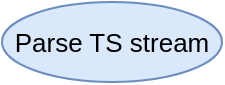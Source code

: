 <mxfile version="21.7.5" type="device">
  <diagram id="prtHgNgQTEPvFCAcTncT" name="Page-1">
    <mxGraphModel dx="2603" dy="1577" grid="1" gridSize="10" guides="1" tooltips="1" connect="1" arrows="1" fold="1" page="1" pageScale="1" pageWidth="1169" pageHeight="827" math="0" shadow="0">
      <root>
        <mxCell id="0" />
        <mxCell id="1" parent="0" />
        <mxCell id="Jg3intxD1ek4P_nfdZ0U-5" value="Parse TS stream" style="ellipse;whiteSpace=wrap;html=1;align=center;newEdgeStyle={&quot;edgeStyle&quot;:&quot;entityRelationEdgeStyle&quot;,&quot;startArrow&quot;:&quot;none&quot;,&quot;endArrow&quot;:&quot;none&quot;,&quot;segment&quot;:10,&quot;curved&quot;:1,&quot;sourcePerimeterSpacing&quot;:0,&quot;targetPerimeterSpacing&quot;:0};treeFolding=1;treeMoving=1;fillColor=#dae8fc;strokeColor=#6c8ebf;fontStyle=0;fontSize=13;" vertex="1" collapsed="1" parent="1">
          <mxGeometry x="-90" y="-385" width="110" height="40" as="geometry" />
        </mxCell>
        <mxCell id="Jg3intxD1ek4P_nfdZ0U-13" value="ideas" style="whiteSpace=wrap;html=1;rounded=1;arcSize=50;align=center;verticalAlign=middle;strokeWidth=1;autosize=1;spacing=4;treeFolding=1;treeMoving=1;newEdgeStyle={&quot;edgeStyle&quot;:&quot;entityRelationEdgeStyle&quot;,&quot;startArrow&quot;:&quot;none&quot;,&quot;endArrow&quot;:&quot;none&quot;,&quot;segment&quot;:10,&quot;curved&quot;:1,&quot;sourcePerimeterSpacing&quot;:0,&quot;targetPerimeterSpacing&quot;:0};fillColor=#dae8fc;strokeColor=#6c8ebf;" vertex="1" visible="0" collapsed="1" parent="1">
          <mxGeometry x="140" y="-595" width="75" height="30" as="geometry" />
        </mxCell>
        <mxCell id="Jg3intxD1ek4P_nfdZ0U-14" value="" style="edgeStyle=entityRelationEdgeStyle;startArrow=none;endArrow=none;segment=10;curved=1;sourcePerimeterSpacing=0;targetPerimeterSpacing=0;rounded=0;exitX=1;exitY=0.5;exitDx=0;exitDy=0;fillColor=#e1d5e7;strokeColor=#9673a6;" edge="1" visible="0" target="Jg3intxD1ek4P_nfdZ0U-13" parent="1" source="Jg3intxD1ek4P_nfdZ0U-5">
          <mxGeometry relative="1" as="geometry">
            <mxPoint x="180" y="-480" as="sourcePoint" />
          </mxGeometry>
        </mxCell>
        <mxCell id="Jg3intxD1ek4P_nfdZ0U-15" value="architectural patterns" style="whiteSpace=wrap;html=1;rounded=1;arcSize=50;align=center;verticalAlign=middle;strokeWidth=1;autosize=1;spacing=4;treeFolding=1;treeMoving=1;newEdgeStyle={&quot;edgeStyle&quot;:&quot;entityRelationEdgeStyle&quot;,&quot;startArrow&quot;:&quot;none&quot;,&quot;endArrow&quot;:&quot;none&quot;,&quot;segment&quot;:10,&quot;curved&quot;:1,&quot;sourcePerimeterSpacing&quot;:0,&quot;targetPerimeterSpacing&quot;:0};fillColor=#dae8fc;strokeColor=#6c8ebf;" vertex="1" visible="0" collapsed="1" parent="1">
          <mxGeometry x="270" y="-500" width="160" height="30" as="geometry" />
        </mxCell>
        <mxCell id="Jg3intxD1ek4P_nfdZ0U-16" value="" style="edgeStyle=entityRelationEdgeStyle;startArrow=none;endArrow=none;segment=10;curved=1;sourcePerimeterSpacing=0;targetPerimeterSpacing=0;rounded=0;exitX=1;exitY=0.5;exitDx=0;exitDy=0;fillColor=#e1d5e7;strokeColor=#9673a6;entryX=0;entryY=0.5;entryDx=0;entryDy=0;" edge="1" visible="0" parent="1" source="Jg3intxD1ek4P_nfdZ0U-13" target="Jg3intxD1ek4P_nfdZ0U-15">
          <mxGeometry relative="1" as="geometry">
            <mxPoint x="210" y="-405" as="sourcePoint" />
            <mxPoint x="245" y="-550" as="targetPoint" />
          </mxGeometry>
        </mxCell>
        <mxCell id="Jg3intxD1ek4P_nfdZ0U-19" value="MVC" style="whiteSpace=wrap;html=1;rounded=1;arcSize=50;align=center;verticalAlign=middle;strokeWidth=1;autosize=1;spacing=4;treeFolding=1;treeMoving=1;newEdgeStyle={&quot;edgeStyle&quot;:&quot;entityRelationEdgeStyle&quot;,&quot;startArrow&quot;:&quot;none&quot;,&quot;endArrow&quot;:&quot;none&quot;,&quot;segment&quot;:10,&quot;curved&quot;:1,&quot;sourcePerimeterSpacing&quot;:0,&quot;targetPerimeterSpacing&quot;:0};fillColor=#dae8fc;strokeColor=#6c8ebf;" vertex="1" visible="0" collapsed="1" parent="1">
          <mxGeometry x="470" y="-660" width="60" height="15" as="geometry" />
        </mxCell>
        <mxCell id="Jg3intxD1ek4P_nfdZ0U-36" style="edgeStyle=entityRelationEdgeStyle;rounded=0;orthogonalLoop=1;jettySize=auto;html=1;startArrow=none;endArrow=none;segment=10;curved=1;sourcePerimeterSpacing=0;targetPerimeterSpacing=0;exitX=1;exitY=0.5;exitDx=0;exitDy=0;" edge="1" parent="1" source="Jg3intxD1ek4P_nfdZ0U-20" target="Jg3intxD1ek4P_nfdZ0U-35" visible="0">
          <mxGeometry relative="1" as="geometry" />
        </mxCell>
        <mxCell id="Jg3intxD1ek4P_nfdZ0U-20" value="Model" style="whiteSpace=wrap;html=1;rounded=1;arcSize=50;align=center;verticalAlign=middle;strokeWidth=1;autosize=1;spacing=4;treeFolding=1;treeMoving=1;newEdgeStyle={&quot;edgeStyle&quot;:&quot;entityRelationEdgeStyle&quot;,&quot;startArrow&quot;:&quot;none&quot;,&quot;endArrow&quot;:&quot;none&quot;,&quot;segment&quot;:10,&quot;curved&quot;:1,&quot;sourcePerimeterSpacing&quot;:0,&quot;targetPerimeterSpacing&quot;:0};fillColor=#dae8fc;strokeColor=#6c8ebf;" vertex="1" visible="0" parent="1">
          <mxGeometry x="570" y="-697.5" width="77.5" height="20" as="geometry" />
        </mxCell>
        <mxCell id="Jg3intxD1ek4P_nfdZ0U-39" style="edgeStyle=entityRelationEdgeStyle;rounded=0;orthogonalLoop=1;jettySize=auto;html=1;startArrow=none;endArrow=none;segment=10;curved=1;sourcePerimeterSpacing=0;targetPerimeterSpacing=0;exitX=1;exitY=0.5;exitDx=0;exitDy=0;entryX=0;entryY=0.5;entryDx=0;entryDy=0;" edge="1" parent="1" source="Jg3intxD1ek4P_nfdZ0U-22" target="Jg3intxD1ek4P_nfdZ0U-37" visible="0">
          <mxGeometry relative="1" as="geometry" />
        </mxCell>
        <mxCell id="Jg3intxD1ek4P_nfdZ0U-22" value="View" style="whiteSpace=wrap;html=1;rounded=1;arcSize=50;align=center;verticalAlign=middle;strokeWidth=1;autosize=1;spacing=4;treeFolding=1;treeMoving=1;newEdgeStyle={&quot;edgeStyle&quot;:&quot;entityRelationEdgeStyle&quot;,&quot;startArrow&quot;:&quot;none&quot;,&quot;endArrow&quot;:&quot;none&quot;,&quot;segment&quot;:10,&quot;curved&quot;:1,&quot;sourcePerimeterSpacing&quot;:0,&quot;targetPerimeterSpacing&quot;:0};fillColor=#dae8fc;strokeColor=#6c8ebf;" vertex="1" visible="0" parent="1">
          <mxGeometry x="570" y="-662.5" width="77.5" height="20" as="geometry" />
        </mxCell>
        <mxCell id="Jg3intxD1ek4P_nfdZ0U-40" style="edgeStyle=entityRelationEdgeStyle;rounded=0;orthogonalLoop=1;jettySize=auto;html=1;startArrow=none;endArrow=none;segment=10;curved=1;sourcePerimeterSpacing=0;targetPerimeterSpacing=0;exitX=1;exitY=0.5;exitDx=0;exitDy=0;entryX=0;entryY=0.25;entryDx=0;entryDy=0;" edge="1" parent="1" source="Jg3intxD1ek4P_nfdZ0U-25" target="Jg3intxD1ek4P_nfdZ0U-38" visible="0">
          <mxGeometry relative="1" as="geometry" />
        </mxCell>
        <mxCell id="Jg3intxD1ek4P_nfdZ0U-25" value="Controller" style="whiteSpace=wrap;html=1;rounded=1;arcSize=50;align=center;verticalAlign=middle;strokeWidth=1;autosize=1;spacing=4;treeFolding=1;treeMoving=1;newEdgeStyle={&quot;edgeStyle&quot;:&quot;entityRelationEdgeStyle&quot;,&quot;startArrow&quot;:&quot;none&quot;,&quot;endArrow&quot;:&quot;none&quot;,&quot;segment&quot;:10,&quot;curved&quot;:1,&quot;sourcePerimeterSpacing&quot;:0,&quot;targetPerimeterSpacing&quot;:0};fillColor=#dae8fc;strokeColor=#6c8ebf;" vertex="1" visible="0" parent="1">
          <mxGeometry x="570" y="-627.5" width="77.5" height="20" as="geometry" />
        </mxCell>
        <mxCell id="Jg3intxD1ek4P_nfdZ0U-29" value="" style="edgeStyle=entityRelationEdgeStyle;startArrow=none;endArrow=none;segment=10;curved=1;sourcePerimeterSpacing=0;targetPerimeterSpacing=0;rounded=0;fillColor=#e1d5e7;strokeColor=#9673a6;entryX=0;entryY=0.5;entryDx=0;entryDy=0;exitX=1;exitY=0.5;exitDx=0;exitDy=0;" edge="1" visible="0" parent="1" source="Jg3intxD1ek4P_nfdZ0U-15" target="Jg3intxD1ek4P_nfdZ0U-19">
          <mxGeometry relative="1" as="geometry">
            <mxPoint x="485" y="-480" as="sourcePoint" />
            <mxPoint x="499.75" y="-650" as="targetPoint" />
            <Array as="points">
              <mxPoint x="579.75" y="-585" />
            </Array>
          </mxGeometry>
        </mxCell>
        <mxCell id="Jg3intxD1ek4P_nfdZ0U-35" value="&lt;h1&gt;&lt;font style=&quot;font-size: 19px;&quot;&gt;Model&lt;/font&gt;&lt;/h1&gt;&lt;p&gt;&lt;font style=&quot;font-size: 10px;&quot;&gt;模型代表着应用信息的本源，包含和管理（业务）逻辑、数据、状态已经应用的规则。&lt;/font&gt;&lt;/p&gt;" style="text;html=1;strokeColor=none;fillColor=none;spacing=5;spacingTop=-20;whiteSpace=wrap;overflow=hidden;rounded=0;" vertex="1" visible="0" parent="1">
          <mxGeometry x="690" y="-800" width="140" height="110" as="geometry" />
        </mxCell>
        <mxCell id="Jg3intxD1ek4P_nfdZ0U-37" value="&lt;h1&gt;&lt;font style=&quot;font-size: 19px;&quot;&gt;View&lt;/font&gt;&lt;/h1&gt;&lt;p&gt;&lt;span style=&quot;font-size: 10px;&quot;&gt;视图是模型的可视化表现，仅仅展示数据，不处理数据&lt;/span&gt;&lt;/p&gt;" style="text;html=1;strokeColor=none;fillColor=none;spacing=5;spacingTop=-20;whiteSpace=wrap;overflow=hidden;rounded=0;" vertex="1" visible="0" parent="1">
          <mxGeometry x="690" y="-692.5" width="140" height="80" as="geometry" />
        </mxCell>
        <mxCell id="Jg3intxD1ek4P_nfdZ0U-38" value="&lt;h1&gt;&lt;span style=&quot;font-size: 19px;&quot;&gt;Controller&lt;/span&gt;&lt;/h1&gt;&lt;p&gt;&lt;span style=&quot;font-size: 10px;&quot;&gt;建立模型与视图之间的通信&lt;/span&gt;&lt;/p&gt;" style="text;html=1;strokeColor=none;fillColor=none;spacing=5;spacingTop=-20;whiteSpace=wrap;overflow=hidden;rounded=0;" vertex="1" visible="0" parent="1">
          <mxGeometry x="690" y="-595" width="140" height="70" as="geometry" />
        </mxCell>
        <mxCell id="Jg3intxD1ek4P_nfdZ0U-41" value="实现" style="whiteSpace=wrap;html=1;rounded=1;arcSize=50;align=center;verticalAlign=middle;strokeWidth=1;autosize=1;spacing=4;treeFolding=1;treeMoving=1;newEdgeStyle={&quot;edgeStyle&quot;:&quot;entityRelationEdgeStyle&quot;,&quot;startArrow&quot;:&quot;none&quot;,&quot;endArrow&quot;:&quot;none&quot;,&quot;segment&quot;:10,&quot;curved&quot;:1,&quot;sourcePerimeterSpacing&quot;:0,&quot;targetPerimeterSpacing&quot;:0};fillColor=#dae8fc;strokeColor=#6c8ebf;" vertex="1" visible="0" collapsed="1" parent="1">
          <mxGeometry x="470" y="-438" width="64.75" height="25" as="geometry" />
        </mxCell>
        <mxCell id="Jg3intxD1ek4P_nfdZ0U-74" style="edgeStyle=entityRelationEdgeStyle;rounded=0;orthogonalLoop=1;jettySize=auto;html=1;startArrow=none;endArrow=none;segment=10;curved=1;sourcePerimeterSpacing=0;targetPerimeterSpacing=0;exitX=1;exitY=0.5;exitDx=0;exitDy=0;entryX=0;entryY=0.5;entryDx=0;entryDy=0;fillColor=#e1d5e7;strokeColor=#9673a6;" edge="1" parent="1" source="Jg3intxD1ek4P_nfdZ0U-42" target="Jg3intxD1ek4P_nfdZ0U-47" visible="0">
          <mxGeometry relative="1" as="geometry" />
        </mxCell>
        <mxCell id="Jg3intxD1ek4P_nfdZ0U-42" value="底层解析" style="whiteSpace=wrap;html=1;rounded=1;arcSize=50;align=center;verticalAlign=middle;strokeWidth=1;autosize=1;spacing=4;treeFolding=1;treeMoving=1;newEdgeStyle={&quot;edgeStyle&quot;:&quot;entityRelationEdgeStyle&quot;,&quot;startArrow&quot;:&quot;none&quot;,&quot;endArrow&quot;:&quot;none&quot;,&quot;segment&quot;:10,&quot;curved&quot;:1,&quot;sourcePerimeterSpacing&quot;:0,&quot;targetPerimeterSpacing&quot;:0};fillColor=#dae8fc;strokeColor=#6c8ebf;" vertex="1" visible="0" parent="1">
          <mxGeometry x="570" y="-495" width="80" height="20" as="geometry" />
        </mxCell>
        <mxCell id="Jg3intxD1ek4P_nfdZ0U-76" style="edgeStyle=entityRelationEdgeStyle;rounded=0;orthogonalLoop=1;jettySize=auto;html=1;startArrow=none;endArrow=none;segment=10;curved=1;sourcePerimeterSpacing=0;targetPerimeterSpacing=0;exitX=1;exitY=0.5;exitDx=0;exitDy=0;entryX=0;entryY=0.5;entryDx=0;entryDy=0;fillColor=#e1d5e7;strokeColor=#9673a6;" edge="1" parent="1" source="Jg3intxD1ek4P_nfdZ0U-44" target="Jg3intxD1ek4P_nfdZ0U-48" visible="0">
          <mxGeometry relative="1" as="geometry" />
        </mxCell>
        <mxCell id="Jg3intxD1ek4P_nfdZ0U-44" value="GUI" style="whiteSpace=wrap;html=1;rounded=1;arcSize=50;align=center;verticalAlign=middle;strokeWidth=1;autosize=1;spacing=4;treeFolding=1;treeMoving=1;newEdgeStyle={&quot;edgeStyle&quot;:&quot;entityRelationEdgeStyle&quot;,&quot;startArrow&quot;:&quot;none&quot;,&quot;endArrow&quot;:&quot;none&quot;,&quot;segment&quot;:10,&quot;curved&quot;:1,&quot;sourcePerimeterSpacing&quot;:0,&quot;targetPerimeterSpacing&quot;:0};fillColor=#dae8fc;strokeColor=#6c8ebf;" vertex="1" visible="0" parent="1">
          <mxGeometry x="570" y="-415" width="80" height="20" as="geometry" />
        </mxCell>
        <mxCell id="Jg3intxD1ek4P_nfdZ0U-47" value=".dll动态链接库" style="whiteSpace=wrap;html=1;rounded=1;arcSize=50;align=center;verticalAlign=middle;strokeWidth=1;autosize=1;spacing=4;treeFolding=1;treeMoving=1;newEdgeStyle={&quot;edgeStyle&quot;:&quot;entityRelationEdgeStyle&quot;,&quot;startArrow&quot;:&quot;none&quot;,&quot;endArrow&quot;:&quot;none&quot;,&quot;segment&quot;:10,&quot;curved&quot;:1,&quot;sourcePerimeterSpacing&quot;:0,&quot;targetPerimeterSpacing&quot;:0};fillColor=#dae8fc;strokeColor=#6c8ebf;" vertex="1" visible="0" parent="1">
          <mxGeometry x="680" y="-495" width="120" height="20" as="geometry" />
        </mxCell>
        <mxCell id="Jg3intxD1ek4P_nfdZ0U-48" value="&amp;nbsp; Pyside 6" style="whiteSpace=wrap;html=1;rounded=1;arcSize=50;align=center;verticalAlign=middle;strokeWidth=1;autosize=1;spacing=4;treeFolding=1;treeMoving=1;newEdgeStyle={&quot;edgeStyle&quot;:&quot;entityRelationEdgeStyle&quot;,&quot;startArrow&quot;:&quot;none&quot;,&quot;endArrow&quot;:&quot;none&quot;,&quot;segment&quot;:10,&quot;curved&quot;:1,&quot;sourcePerimeterSpacing&quot;:0,&quot;targetPerimeterSpacing&quot;:0};fillColor=#dae8fc;strokeColor=#6c8ebf;" vertex="1" visible="0" parent="1">
          <mxGeometry x="680" y="-415" width="120" height="20" as="geometry" />
        </mxCell>
        <mxCell id="Jg3intxD1ek4P_nfdZ0U-49" value="Python" style="whiteSpace=wrap;html=1;rounded=1;arcSize=50;align=center;verticalAlign=middle;strokeWidth=1;autosize=1;spacing=4;treeFolding=1;treeMoving=1;newEdgeStyle={&quot;edgeStyle&quot;:&quot;entityRelationEdgeStyle&quot;,&quot;startArrow&quot;:&quot;none&quot;,&quot;endArrow&quot;:&quot;none&quot;,&quot;segment&quot;:10,&quot;curved&quot;:1,&quot;sourcePerimeterSpacing&quot;:0,&quot;targetPerimeterSpacing&quot;:0};fillColor=#dae8fc;strokeColor=#6c8ebf;" vertex="1" visible="0" parent="1">
          <mxGeometry x="680" y="-455" width="120" height="20" as="geometry" />
        </mxCell>
        <mxCell id="Jg3intxD1ek4P_nfdZ0U-75" style="edgeStyle=entityRelationEdgeStyle;rounded=0;orthogonalLoop=1;jettySize=auto;html=1;startArrow=none;endArrow=none;segment=10;curved=1;sourcePerimeterSpacing=0;targetPerimeterSpacing=0;exitX=1;exitY=0.5;exitDx=0;exitDy=0;entryX=0;entryY=0.5;entryDx=0;entryDy=0;fillColor=#e1d5e7;strokeColor=#9673a6;" edge="1" parent="1" source="Jg3intxD1ek4P_nfdZ0U-50" target="Jg3intxD1ek4P_nfdZ0U-49" visible="0">
          <mxGeometry relative="1" as="geometry" />
        </mxCell>
        <mxCell id="Jg3intxD1ek4P_nfdZ0U-50" value="中间链接" style="whiteSpace=wrap;html=1;rounded=1;arcSize=50;align=center;verticalAlign=middle;strokeWidth=1;autosize=1;spacing=4;treeFolding=1;treeMoving=1;newEdgeStyle={&quot;edgeStyle&quot;:&quot;entityRelationEdgeStyle&quot;,&quot;startArrow&quot;:&quot;none&quot;,&quot;endArrow&quot;:&quot;none&quot;,&quot;segment&quot;:10,&quot;curved&quot;:1,&quot;sourcePerimeterSpacing&quot;:0,&quot;targetPerimeterSpacing&quot;:0};fillColor=#dae8fc;strokeColor=#6c8ebf;" vertex="1" visible="0" parent="1">
          <mxGeometry x="570" y="-455" width="80" height="20" as="geometry" />
        </mxCell>
        <mxCell id="Jg3intxD1ek4P_nfdZ0U-77" style="edgeStyle=entityRelationEdgeStyle;rounded=0;orthogonalLoop=1;jettySize=auto;html=1;startArrow=none;endArrow=none;segment=10;curved=1;sourcePerimeterSpacing=0;targetPerimeterSpacing=0;entryX=0;entryY=0.5;entryDx=0;entryDy=0;exitX=1;exitY=0.5;exitDx=0;exitDy=0;fillColor=#e1d5e7;strokeColor=#9673a6;" edge="1" parent="1" source="Jg3intxD1ek4P_nfdZ0U-51" target="Jg3intxD1ek4P_nfdZ0U-52" visible="0">
          <mxGeometry relative="1" as="geometry">
            <mxPoint x="730" y="-282" as="sourcePoint" />
          </mxGeometry>
        </mxCell>
        <mxCell id="Jg3intxD1ek4P_nfdZ0U-51" value="数据交换" style="whiteSpace=wrap;html=1;rounded=1;arcSize=50;align=center;verticalAlign=middle;strokeWidth=1;autosize=1;spacing=4;treeFolding=1;treeMoving=1;newEdgeStyle={&quot;edgeStyle&quot;:&quot;entityRelationEdgeStyle&quot;,&quot;startArrow&quot;:&quot;none&quot;,&quot;endArrow&quot;:&quot;none&quot;,&quot;segment&quot;:10,&quot;curved&quot;:1,&quot;sourcePerimeterSpacing&quot;:0,&quot;targetPerimeterSpacing&quot;:0};fillColor=#dae8fc;strokeColor=#6c8ebf;" vertex="1" visible="0" parent="1">
          <mxGeometry x="570" y="-369" width="80" height="20" as="geometry" />
        </mxCell>
        <mxCell id="Jg3intxD1ek4P_nfdZ0U-52" value="json" style="whiteSpace=wrap;html=1;rounded=1;arcSize=50;align=center;verticalAlign=middle;strokeWidth=1;autosize=1;spacing=4;treeFolding=1;treeMoving=1;newEdgeStyle={&quot;edgeStyle&quot;:&quot;entityRelationEdgeStyle&quot;,&quot;startArrow&quot;:&quot;none&quot;,&quot;endArrow&quot;:&quot;none&quot;,&quot;segment&quot;:10,&quot;curved&quot;:1,&quot;sourcePerimeterSpacing&quot;:0,&quot;targetPerimeterSpacing&quot;:0};fillColor=#dae8fc;strokeColor=#6c8ebf;" vertex="1" visible="0" parent="1">
          <mxGeometry x="680" y="-384" width="120" height="20" as="geometry" />
        </mxCell>
        <mxCell id="Jg3intxD1ek4P_nfdZ0U-54" value="CSV" style="whiteSpace=wrap;html=1;rounded=1;arcSize=50;align=center;verticalAlign=middle;strokeWidth=1;autosize=1;spacing=4;treeFolding=1;treeMoving=1;newEdgeStyle={&quot;edgeStyle&quot;:&quot;entityRelationEdgeStyle&quot;,&quot;startArrow&quot;:&quot;none&quot;,&quot;endArrow&quot;:&quot;none&quot;,&quot;segment&quot;:10,&quot;curved&quot;:1,&quot;sourcePerimeterSpacing&quot;:0,&quot;targetPerimeterSpacing&quot;:0};fillColor=#dae8fc;strokeColor=#6c8ebf;" vertex="1" visible="0" parent="1">
          <mxGeometry x="680" y="-354" width="120" height="20" as="geometry" />
        </mxCell>
        <mxCell id="Jg3intxD1ek4P_nfdZ0U-56" value="" style="edgeStyle=entityRelationEdgeStyle;startArrow=none;endArrow=none;segment=10;curved=1;sourcePerimeterSpacing=0;targetPerimeterSpacing=0;rounded=0;exitX=1;exitY=0.5;exitDx=0;exitDy=0;fillColor=#e1d5e7;strokeColor=#9673a6;entryX=0;entryY=0.5;entryDx=0;entryDy=0;" edge="1" visible="0" parent="1" source="Jg3intxD1ek4P_nfdZ0U-15" target="Jg3intxD1ek4P_nfdZ0U-41">
          <mxGeometry relative="1" as="geometry">
            <mxPoint x="484.75" y="-480.0" as="sourcePoint" />
            <mxPoint x="464.75" y="-530" as="targetPoint" />
            <Array as="points">
              <mxPoint x="589.75" y="-575" />
            </Array>
          </mxGeometry>
        </mxCell>
        <mxCell id="Jg3intxD1ek4P_nfdZ0U-58" value="" style="edgeStyle=entityRelationEdgeStyle;startArrow=none;endArrow=none;segment=10;curved=1;sourcePerimeterSpacing=0;targetPerimeterSpacing=0;rounded=0;exitX=1;exitY=0.5;exitDx=0;exitDy=0;fillColor=#e1d5e7;strokeColor=#9673a6;entryX=0;entryY=0.5;entryDx=0;entryDy=0;" edge="1" visible="0" parent="1" source="Jg3intxD1ek4P_nfdZ0U-19" target="Jg3intxD1ek4P_nfdZ0U-20">
          <mxGeometry relative="1" as="geometry">
            <mxPoint x="497.75" y="-635" as="sourcePoint" />
            <mxPoint x="537.75" y="-825" as="targetPoint" />
            <Array as="points">
              <mxPoint x="652.75" y="-725" />
            </Array>
          </mxGeometry>
        </mxCell>
        <mxCell id="Jg3intxD1ek4P_nfdZ0U-59" value="" style="edgeStyle=entityRelationEdgeStyle;startArrow=none;endArrow=none;segment=10;curved=1;sourcePerimeterSpacing=0;targetPerimeterSpacing=0;rounded=0;fillColor=#e1d5e7;strokeColor=#9673a6;entryX=0;entryY=0.5;entryDx=0;entryDy=0;exitX=1;exitY=0.5;exitDx=0;exitDy=0;" edge="1" visible="0" parent="1" source="Jg3intxD1ek4P_nfdZ0U-19" target="Jg3intxD1ek4P_nfdZ0U-22">
          <mxGeometry relative="1" as="geometry">
            <mxPoint x="495.25" y="-695" as="sourcePoint" />
            <mxPoint x="385.25" y="-845" as="targetPoint" />
            <Array as="points">
              <mxPoint x="500.25" y="-745" />
            </Array>
          </mxGeometry>
        </mxCell>
        <mxCell id="Jg3intxD1ek4P_nfdZ0U-62" value="" style="edgeStyle=entityRelationEdgeStyle;startArrow=none;endArrow=none;segment=10;curved=1;sourcePerimeterSpacing=0;targetPerimeterSpacing=0;rounded=0;fillColor=#e1d5e7;strokeColor=#9673a6;entryX=0;entryY=0.5;entryDx=0;entryDy=0;exitX=1;exitY=0.5;exitDx=0;exitDy=0;" edge="1" visible="0" parent="1" source="Jg3intxD1ek4P_nfdZ0U-19" target="Jg3intxD1ek4P_nfdZ0U-25">
          <mxGeometry relative="1" as="geometry">
            <mxPoint x="485.25" y="-650" as="sourcePoint" />
            <mxPoint x="548.25" y="-650" as="targetPoint" />
            <Array as="points">
              <mxPoint x="510.25" y="-735" />
            </Array>
          </mxGeometry>
        </mxCell>
        <mxCell id="Jg3intxD1ek4P_nfdZ0U-67" value="" style="edgeStyle=entityRelationEdgeStyle;startArrow=none;endArrow=none;segment=10;curved=1;sourcePerimeterSpacing=0;targetPerimeterSpacing=0;rounded=0;fillColor=#e1d5e7;strokeColor=#9673a6;entryX=0;entryY=0.5;entryDx=0;entryDy=0;" edge="1" visible="0" parent="1" source="Jg3intxD1ek4P_nfdZ0U-41" target="Jg3intxD1ek4P_nfdZ0U-42">
          <mxGeometry relative="1" as="geometry">
            <mxPoint x="480" y="-555" as="sourcePoint" />
            <mxPoint x="539" y="-474" as="targetPoint" />
            <Array as="points">
              <mxPoint x="645" y="-635" />
            </Array>
          </mxGeometry>
        </mxCell>
        <mxCell id="Jg3intxD1ek4P_nfdZ0U-68" value="" style="edgeStyle=entityRelationEdgeStyle;startArrow=none;endArrow=none;segment=10;curved=1;sourcePerimeterSpacing=0;targetPerimeterSpacing=0;rounded=0;fillColor=#e1d5e7;strokeColor=#9673a6;entryX=0;entryY=0.5;entryDx=0;entryDy=0;exitX=1;exitY=0.5;exitDx=0;exitDy=0;" edge="1" visible="0" parent="1" source="Jg3intxD1ek4P_nfdZ0U-41" target="Jg3intxD1ek4P_nfdZ0U-51">
          <mxGeometry relative="1" as="geometry">
            <mxPoint x="450" y="-366" as="sourcePoint" />
            <mxPoint x="509" y="-285" as="targetPoint" />
            <Array as="points">
              <mxPoint x="615" y="-446" />
            </Array>
          </mxGeometry>
        </mxCell>
        <mxCell id="Jg3intxD1ek4P_nfdZ0U-69" value="" style="edgeStyle=entityRelationEdgeStyle;startArrow=none;endArrow=none;segment=10;curved=1;sourcePerimeterSpacing=0;targetPerimeterSpacing=0;rounded=0;exitX=1;exitY=0.5;exitDx=0;exitDy=0;fillColor=#e1d5e7;strokeColor=#9673a6;entryX=0;entryY=0.5;entryDx=0;entryDy=0;" edge="1" visible="0" parent="1" source="Jg3intxD1ek4P_nfdZ0U-82" target="Jg3intxD1ek4P_nfdZ0U-85">
          <mxGeometry relative="1" as="geometry">
            <mxPoint x="231" y="-310" as="sourcePoint" />
            <mxPoint x="290" y="-229" as="targetPoint" />
            <Array as="points">
              <mxPoint x="396" y="-390" />
            </Array>
          </mxGeometry>
        </mxCell>
        <mxCell id="Jg3intxD1ek4P_nfdZ0U-70" value="" style="edgeStyle=entityRelationEdgeStyle;startArrow=none;endArrow=none;segment=10;curved=1;sourcePerimeterSpacing=0;targetPerimeterSpacing=0;rounded=0;exitX=1;exitY=0.5;exitDx=0;exitDy=0;fillColor=#e1d5e7;strokeColor=#9673a6;entryX=0;entryY=0.5;entryDx=0;entryDy=0;" edge="1" visible="0" parent="1" source="Jg3intxD1ek4P_nfdZ0U-41" target="Jg3intxD1ek4P_nfdZ0U-44">
          <mxGeometry relative="1" as="geometry">
            <mxPoint x="470" y="-385" as="sourcePoint" />
            <mxPoint x="529" y="-304" as="targetPoint" />
            <Array as="points">
              <mxPoint x="635" y="-465" />
            </Array>
          </mxGeometry>
        </mxCell>
        <mxCell id="Jg3intxD1ek4P_nfdZ0U-71" value="" style="edgeStyle=entityRelationEdgeStyle;startArrow=none;endArrow=none;segment=10;curved=1;sourcePerimeterSpacing=0;targetPerimeterSpacing=0;rounded=0;exitX=1;exitY=0.5;exitDx=0;exitDy=0;fillColor=#e1d5e7;strokeColor=#9673a6;entryX=0;entryY=0.5;entryDx=0;entryDy=0;" edge="1" visible="0" parent="1" source="Jg3intxD1ek4P_nfdZ0U-5" target="Jg3intxD1ek4P_nfdZ0U-82">
          <mxGeometry relative="1" as="geometry">
            <mxPoint x="150.5" y="-480" as="sourcePoint" />
            <mxPoint x="209.5" y="-399" as="targetPoint" />
            <Array as="points">
              <mxPoint x="315.5" y="-560" />
            </Array>
          </mxGeometry>
        </mxCell>
        <mxCell id="Jg3intxD1ek4P_nfdZ0U-72" value="" style="edgeStyle=entityRelationEdgeStyle;startArrow=none;endArrow=none;segment=10;curved=1;sourcePerimeterSpacing=0;targetPerimeterSpacing=0;rounded=0;exitX=1;exitY=0.5;exitDx=0;exitDy=0;fillColor=#e1d5e7;strokeColor=#9673a6;entryX=0;entryY=0.5;entryDx=0;entryDy=0;" edge="1" visible="0" parent="1" source="Jg3intxD1ek4P_nfdZ0U-82" target="Jg3intxD1ek4P_nfdZ0U-83">
          <mxGeometry relative="1" as="geometry">
            <mxPoint x="151" y="-240" as="sourcePoint" />
            <mxPoint x="210" y="-159" as="targetPoint" />
            <Array as="points">
              <mxPoint x="316" y="-320" />
            </Array>
          </mxGeometry>
        </mxCell>
        <mxCell id="Jg3intxD1ek4P_nfdZ0U-73" value="" style="edgeStyle=entityRelationEdgeStyle;startArrow=none;endArrow=none;segment=10;curved=1;sourcePerimeterSpacing=0;targetPerimeterSpacing=0;rounded=0;fillColor=#e1d5e7;strokeColor=#9673a6;entryX=0;entryY=0.5;entryDx=0;entryDy=0;exitX=1;exitY=0.5;exitDx=0;exitDy=0;" edge="1" visible="0" parent="1" source="Jg3intxD1ek4P_nfdZ0U-41" target="Jg3intxD1ek4P_nfdZ0U-50">
          <mxGeometry relative="1" as="geometry">
            <mxPoint x="510" y="-395" as="sourcePoint" />
            <mxPoint x="559" y="-314" as="targetPoint" />
            <Array as="points">
              <mxPoint x="665" y="-475" />
            </Array>
          </mxGeometry>
        </mxCell>
        <mxCell id="Jg3intxD1ek4P_nfdZ0U-79" style="edgeStyle=entityRelationEdgeStyle;rounded=0;orthogonalLoop=1;jettySize=auto;html=1;startArrow=none;endArrow=none;segment=10;curved=1;sourcePerimeterSpacing=0;targetPerimeterSpacing=0;entryX=0;entryY=0.5;entryDx=0;entryDy=0;exitX=1;exitY=0.5;exitDx=0;exitDy=0;fillColor=#e1d5e7;strokeColor=#9673a6;" edge="1" visible="0" parent="1" source="Jg3intxD1ek4P_nfdZ0U-51" target="Jg3intxD1ek4P_nfdZ0U-54">
          <mxGeometry relative="1" as="geometry">
            <mxPoint x="700" y="-245" as="sourcePoint" />
            <mxPoint x="760" y="-255" as="targetPoint" />
          </mxGeometry>
        </mxCell>
        <mxCell id="Jg3intxD1ek4P_nfdZ0U-80" value="new&amp;nbsp;harvest" style="whiteSpace=wrap;html=1;rounded=1;arcSize=50;align=center;verticalAlign=middle;strokeWidth=1;autosize=1;spacing=4;treeFolding=1;treeMoving=1;newEdgeStyle={&quot;edgeStyle&quot;:&quot;entityRelationEdgeStyle&quot;,&quot;startArrow&quot;:&quot;none&quot;,&quot;endArrow&quot;:&quot;none&quot;,&quot;segment&quot;:10,&quot;curved&quot;:1,&quot;sourcePerimeterSpacing&quot;:0,&quot;targetPerimeterSpacing&quot;:0};fillColor=#dae8fc;strokeColor=#6c8ebf;" vertex="1" visible="0" collapsed="1" parent="1">
          <mxGeometry x="270" y="-750" width="110" height="30" as="geometry" />
        </mxCell>
        <mxCell id="Jg3intxD1ek4P_nfdZ0U-81" value="" style="edgeStyle=entityRelationEdgeStyle;startArrow=none;endArrow=none;segment=10;curved=1;sourcePerimeterSpacing=0;targetPerimeterSpacing=0;rounded=0;fillColor=#e1d5e7;strokeColor=#9673a6;entryX=0;entryY=0.5;entryDx=0;entryDy=0;exitX=1;exitY=0.5;exitDx=0;exitDy=0;" edge="1" visible="0" target="Jg3intxD1ek4P_nfdZ0U-80" parent="1" source="Jg3intxD1ek4P_nfdZ0U-13">
          <mxGeometry relative="1" as="geometry">
            <mxPoint x="240" y="-620" as="sourcePoint" />
            <mxPoint x="245" y="-875" as="targetPoint" />
          </mxGeometry>
        </mxCell>
        <mxCell id="Jg3intxD1ek4P_nfdZ0U-82" value="codes" style="whiteSpace=wrap;html=1;rounded=1;arcSize=50;align=center;verticalAlign=middle;strokeWidth=1;autosize=1;spacing=4;treeFolding=1;treeMoving=1;newEdgeStyle={&quot;edgeStyle&quot;:&quot;entityRelationEdgeStyle&quot;,&quot;startArrow&quot;:&quot;none&quot;,&quot;endArrow&quot;:&quot;none&quot;,&quot;segment&quot;:10,&quot;curved&quot;:1,&quot;sourcePerimeterSpacing&quot;:0,&quot;targetPerimeterSpacing&quot;:0};fillColor=#dae8fc;strokeColor=#6c8ebf;" vertex="1" visible="0" collapsed="1" parent="1">
          <mxGeometry x="140" y="-380" width="70" height="30" as="geometry" />
        </mxCell>
        <mxCell id="Jg3intxD1ek4P_nfdZ0U-83" value="C" style="whiteSpace=wrap;html=1;rounded=1;arcSize=50;align=center;verticalAlign=middle;strokeWidth=1;autosize=1;spacing=4;treeFolding=1;treeMoving=1;newEdgeStyle={&quot;edgeStyle&quot;:&quot;entityRelationEdgeStyle&quot;,&quot;startArrow&quot;:&quot;none&quot;,&quot;endArrow&quot;:&quot;none&quot;,&quot;segment&quot;:10,&quot;curved&quot;:1,&quot;sourcePerimeterSpacing&quot;:0,&quot;targetPerimeterSpacing&quot;:0};fillColor=#dae8fc;strokeColor=#6c8ebf;" vertex="1" visible="0" collapsed="1" parent="1">
          <mxGeometry x="280" y="-394" width="50" height="30" as="geometry" />
        </mxCell>
        <mxCell id="Jg3intxD1ek4P_nfdZ0U-149" style="edgeStyle=entityRelationEdgeStyle;rounded=0;orthogonalLoop=1;jettySize=auto;html=1;startArrow=none;endArrow=none;segment=10;curved=1;sourcePerimeterSpacing=0;targetPerimeterSpacing=0;exitX=1;exitY=0.5;exitDx=0;exitDy=0;fillColor=#e1d5e7;strokeColor=#9673a6;entryX=0;entryY=0.5;entryDx=0;entryDy=0;" edge="1" parent="1" source="Jg3intxD1ek4P_nfdZ0U-85" target="Jg3intxD1ek4P_nfdZ0U-141" visible="0">
          <mxGeometry relative="1" as="geometry">
            <mxPoint x="390" y="-360" as="targetPoint" />
          </mxGeometry>
        </mxCell>
        <mxCell id="Jg3intxD1ek4P_nfdZ0U-85" value="Python" style="whiteSpace=wrap;html=1;rounded=1;arcSize=50;align=center;verticalAlign=middle;strokeWidth=1;autosize=1;spacing=4;treeFolding=1;treeMoving=1;newEdgeStyle={&quot;edgeStyle&quot;:&quot;entityRelationEdgeStyle&quot;,&quot;startArrow&quot;:&quot;none&quot;,&quot;endArrow&quot;:&quot;none&quot;,&quot;segment&quot;:10,&quot;curved&quot;:1,&quot;sourcePerimeterSpacing&quot;:0,&quot;targetPerimeterSpacing&quot;:0};fillColor=#dae8fc;strokeColor=#6c8ebf;" vertex="1" visible="0" parent="1">
          <mxGeometry x="265" y="-350" width="80" height="30" as="geometry" />
        </mxCell>
        <mxCell id="Jg3intxD1ek4P_nfdZ0U-86" value="future" style="whiteSpace=wrap;html=1;rounded=1;arcSize=50;align=center;verticalAlign=middle;strokeWidth=1;autosize=1;spacing=4;treeFolding=1;treeMoving=1;newEdgeStyle={&quot;edgeStyle&quot;:&quot;entityRelationEdgeStyle&quot;,&quot;startArrow&quot;:&quot;none&quot;,&quot;endArrow&quot;:&quot;none&quot;,&quot;segment&quot;:10,&quot;curved&quot;:1,&quot;sourcePerimeterSpacing&quot;:0,&quot;targetPerimeterSpacing&quot;:0};fillColor=#dae8fc;strokeColor=#6c8ebf;" vertex="1" visible="0" collapsed="1" parent="1">
          <mxGeometry x="140" y="-165" width="80" height="30" as="geometry" />
        </mxCell>
        <mxCell id="Jg3intxD1ek4P_nfdZ0U-88" value="柔性数组" style="whiteSpace=wrap;html=1;rounded=1;arcSize=50;align=center;verticalAlign=middle;strokeWidth=1;autosize=1;spacing=4;treeFolding=1;treeMoving=1;newEdgeStyle={&quot;edgeStyle&quot;:&quot;entityRelationEdgeStyle&quot;,&quot;startArrow&quot;:&quot;none&quot;,&quot;endArrow&quot;:&quot;none&quot;,&quot;segment&quot;:10,&quot;curved&quot;:1,&quot;sourcePerimeterSpacing&quot;:0,&quot;targetPerimeterSpacing&quot;:0};fillColor=#dae8fc;strokeColor=#6c8ebf;" vertex="1" visible="0" parent="1">
          <mxGeometry x="710" y="-1120" width="90" height="30" as="geometry" />
        </mxCell>
        <mxCell id="Jg3intxD1ek4P_nfdZ0U-89" value="" style="edgeStyle=entityRelationEdgeStyle;startArrow=none;endArrow=none;segment=10;curved=1;sourcePerimeterSpacing=0;targetPerimeterSpacing=0;rounded=0;fillColor=#e1d5e7;strokeColor=#9673a6;exitX=1;exitY=0.5;exitDx=0;exitDy=0;" edge="1" visible="0" target="Jg3intxD1ek4P_nfdZ0U-88" parent="1" source="Jg3intxD1ek4P_nfdZ0U-100">
          <mxGeometry relative="1" as="geometry">
            <mxPoint x="640" y="-805" as="sourcePoint" />
          </mxGeometry>
        </mxCell>
        <UserObject label="内存空间" link="https://viewer.diagrams.net/?tags=%7B%7D&amp;highlight=0000ff&amp;edit=_blank&amp;layers=1&amp;nav=1&amp;title=%E5%86%85%E5%AD%98%E5%88%86%E6%9E%90.drawio#R7Vxrc6O2Gv41zPR0ZjOAuEgfwXbaD7udnZN22v2IbWLTYuODySbprz96hQAhJIwdQ9ImOzu7IAmhy6PnvWIDzXZPP%2BXRYfslW8epYZvrJwPNDdsmmNB%2FoeC5LHAtvyzY5Mm6LLKagrvk75gXmrz0IVnHx1bDIsvSIjm0C1fZfh%2BvilZZlOfZY7vZfZa233qINnGn4G4Vpd3S35N1seWllkeaip%2FjZLPlr8Y2n98uqhrzmRy30Tp7FIrQwkCzPMuK8mr3NItTWLtqXcrnbjW19cDyeF8MeeC3%2F94efnnI13j1jH515r9nK2x94r18j9IHPmHD9lLaX3if0W7pgkWrssL73wOMNJxlu2RFK%2B6i%2FZH%2B9%2BWuqYJJFs9puz308%2BnI9jWgDSx8eGJNm4e8Dfz%2FJd5l%2BTPMiG5vNQg6m3IcZRu%2BkPU77ONjskujPb0LH7dJEd8dyuE%2BUizSsm2xS%2BmdRS%2BPRZQXHF42gnElaTrL0ixnPaH7%2B9hbrVjDPPsrFmrWPlmaJq3Js4f9Ol7zDvnCxXkRP2l3xKr3mZ6PONvFBZsif8B1yyf40SAcKI8CzkyPF24FjHkmL4w4uDd1183%2B0wsOgTPgYE8OB08DB7pfBet4V%2BHiyPZ2cmCsoxjfK4HhrXC8vL8MGPrD2EULhwfqwqMuE9Hh%2BmOhwzuFjtPb7Wi2u%2Bpo2dl%2FY%2BEaATJCeuEZBBt4ASX4Fq4XxMA%2BXFdP53J%2FdJ5LRVkvdtrbeQI%2B56OllgMvA4t9DrW4CmqxlcwyFrHosUPP9f662GEAoajBcBFaBjb1kNEApBzU%2BwGITbzXRog%2FMUJCDH8%2F8KDEA%2FLxa%2BMBT4oHYpC5QQgIGUoX2GLSxmVixzfC0MDOB0JaCLGQ%2FdoIIa%2BMECpiaIkPCAlmRuAZC4exiv0BlbZwsZxXhkqlJ78%2BmdCSuREsOKsQxKoWAr0M1mHfG4oc77WVWHTK%2FpnMOl4%2F76PdJObxm7OGeS%2F1LuutY2xOah3rpdHLrWNKEgElEmbQ4JkRBhds9DbLk79p2wi21jx75%2B%2FxKlY7yJbYddyug2yTRscjf1U1jM8JDIUVXQ4M1AsMS2KNLi58z%2B3ionbTXh0X1rSKbG3xUsMGcRuYWjjhXBBCzBjGgabxm7CTB8DtcgSRXgQ5bWaxFWLHUTHLaHquqwCQtNSrh%2Fx7vdLxfh1A6IPeruAQJqv2Ujf7YvYyuY7719FxKxF8vO6EUS7bA2GV3Z5FzuM0KpLv7XeqVp6%2F4WuWMA7mW4xsSXogafOO2UO%2BivlTzf51O5LEkCP1U0T5Ji46%2FdDtiZ6FZgdocOwZry9h0jN7h%2BVa7fYWOdEetdvj%2FuaOr5x1A%2FJyfg3k6w1%2BgfJlT6596Vj3YHC39JwxpWuQGeNOBwQz%2BKc70hra3MLfxa0RzqAQGs8N7HGvdnD7Y9krtQ8IY2QPWlEKhkdNg1hgMZAADAUwNwnrlYD1GTqV3cneA2%2F2ztYTKIUWbZKI0mSzBwahxzimDBAC0SarKA14xS5Zr%2BHxMI%2FpmkXLtJLsHMy0Xzc03Dn09VBk5brykIvIOPuMqSci2fCisQjewlLgze0wPLIU5COTxPUMC71lMZJ3XFIIGH6C%2BS5K02z1w3%2FeodB3JcJUSf1JjU1HH5rfWoMMA6EZLzzIBYMtE50hqgIThpIggIvAYlxHmYsiDLESSoC%2BQIM1ebI2wJAukB10yC6gyoM2UMUuglB4vH6XC%2FpsUOutAWtMX7rQMmBdfDiDFfXA1EKZgj%2FZb2ip29z9mtGDMP9k68ywjAL8PmUa3JbSbLzvWFctHQxuvkYF5WkgZmpvmHjEo1KnH4hnQ2VTWePZVKMY22dqECVoEhDb8IxpiWyr8uJ9SOBan5WsdAXbqrT%2F0QSwc9K1Nx2eGEaiHdDAfnk8lD39CGteI62W0x%2FwUjsHzQHSXGXDj6fh6aPbgwGGrgMwQeZqFUEuYUnQ5TOGRMhtrMCIPlCoITkioVARwCAKEMo%2BhKuB0D2Z7flPAWELgAo2FMQv9D9nyiezuMNb1RvFYNycqZqlLe%2B1DfYF1EIbqnP63FcalI1DI3CZfrtgr2CWebBQjOfjpCg8rv7pk2KrLPLRrC9XpRBcz%2BdKFyt%2F%2FqN%2BlN58g5obt7qdP4kt58%2F8TvbIujFeOyqzBNtL5HmynWD8E321nkVuiPAHt6GCHVrrI2Ih00GO7znt%2Foc6cj3k9LzFdtGN7wvV7Zdcycvr%2BVKKDSY3PA9LO2xPUqQd%2BZFxvLHVYRwn2nmpF%2FN60c4BJ%2BstRjttv0uc6nAnGc00nzKPsxb9CheTCwjCbuOof610mtNQuhwdltkLDzmUqcjDUplB46XsTZmHdcNURFDXPBZIYVpa6DX6pVY5uyigJJjvZtKn6b2ZPK9XBKacvmOpfIrT%2Btv18UXR394jmob72yfLE2OxQmzgMi8kAHuldKsTrDZfZM%2B9C7EFmC4BKsXzngBm1divzCAWCgg8yH%2BkU87jmB3Hjn%2B%2BFQswWRot6wjyJx1uAC5YTDQow6IYmnXpnVZR%2Fof4qMc6vD1xAF%2Fq%2Ba8PifZYjeP5b2kaVR6mKav67ZCABdOj%2F4x4ol3Z56ZQRexpowTo5Adrk6UMlGKh4zv75bfPn9%2BvU%2BAUoiQZ4ZJh2st4UYKTRs90KSgcRTwkyiKhlN%2BDsJWXgm3uYatdbZLw6mPzUqO2hLSWAS47hf%2BtfAVWZcWUVYQN%2FtYgoSB4av9bKQtYODjwuSSjDYjomquTZipJ1j5qTXqMbggz1cC7SyJIKloF%2FsIhrkQm1nAj6OqhwWxttmfDw9jiAD1Y8cDhHkmq2Vb91vMte1kI2UTEIDZbAWHx6JqERIASexxkvQ%2FjB8WAgBAv50slO0aq9CS2XKQUyE77e6kPUmssMskkw10pqcw9wqN5Ot8OqQ0LCtRufEZQAWQ7lG4AdtS7foA6ba6rMXaJsYfHlPru2Yff4HHcRrX14OSWnBSUhKsnZXU0zmglDvasgCZxEM%2BHDYcZEkAHHnzjFlicMjAplXtV6IUuChchI%2Bjx75pILFnfVvx8SO0OnIZJ9Bb0sqW39OW2DvPa%2FUu8IHLatWV1NVzVR0zVrylc32JyOmsL0aI7fpvlxTbbZPsoXTSlUmirafM5Y7YurPmfcVE88x9ZgYPU3pH4KSkgGMbjX%2FTum1DThMLgpoqE1RE0IWj2TazTRNCMC0NgPB5YhpP62vGGZUioDxq%2BGhqDo2Uv22jVR0nXi2%2BenybZcl40gHA8W4DEJ%2FPGRH4%2FLujN1zhP6DIB40%2By55VKd3LPkWbPpwmkulKsEMmOl6GxUgdJUSfZ4r5SPNRF6gFrv2IxpfbWic9YbGke7c9exomcOqrU1Td48pDliGR8YyE0xsGzhp4xTRx0oqMjJaggx79xLz08sldrpMMjfdGAcDVk7fGRTNMqK0fbXvqIziGn3iDn%2BbgnD%2BiZ7SWduFqDCw80vW1%2BnrFs3vzGJVr8Hw%3D%3D" linkTarget="_blank" id="Jg3intxD1ek4P_nfdZ0U-90">
          <mxCell style="whiteSpace=wrap;html=1;rounded=1;arcSize=50;align=center;verticalAlign=middle;strokeWidth=1;autosize=1;spacing=4;treeFolding=1;treeMoving=1;newEdgeStyle={&quot;edgeStyle&quot;:&quot;entityRelationEdgeStyle&quot;,&quot;startArrow&quot;:&quot;none&quot;,&quot;endArrow&quot;:&quot;none&quot;,&quot;segment&quot;:10,&quot;curved&quot;:1,&quot;sourcePerimeterSpacing&quot;:0,&quot;targetPerimeterSpacing&quot;:0};fillColor=#dae8fc;strokeColor=#6c8ebf;" vertex="1" visible="0" parent="1">
            <mxGeometry x="710" y="-1073" width="90" height="30" as="geometry" />
          </mxCell>
        </UserObject>
        <mxCell id="Jg3intxD1ek4P_nfdZ0U-91" value="" style="edgeStyle=entityRelationEdgeStyle;startArrow=none;endArrow=none;segment=10;curved=1;sourcePerimeterSpacing=0;targetPerimeterSpacing=0;rounded=0;fillColor=#e1d5e7;strokeColor=#9673a6;exitX=1;exitY=0.5;exitDx=0;exitDy=0;" edge="1" visible="0" target="Jg3intxD1ek4P_nfdZ0U-90" parent="1" source="Jg3intxD1ek4P_nfdZ0U-100">
          <mxGeometry relative="1" as="geometry">
            <mxPoint x="640" y="-805" as="sourcePoint" />
          </mxGeometry>
        </mxCell>
        <mxCell id="Jg3intxD1ek4P_nfdZ0U-94" value="动态/静态链接库" style="whiteSpace=wrap;html=1;rounded=1;arcSize=50;align=center;verticalAlign=middle;strokeWidth=1;autosize=1;spacing=4;treeFolding=1;treeMoving=1;newEdgeStyle={&quot;edgeStyle&quot;:&quot;entityRelationEdgeStyle&quot;,&quot;startArrow&quot;:&quot;none&quot;,&quot;endArrow&quot;:&quot;none&quot;,&quot;segment&quot;:10,&quot;curved&quot;:1,&quot;sourcePerimeterSpacing&quot;:0,&quot;targetPerimeterSpacing&quot;:0};fillColor=#dae8fc;strokeColor=#6c8ebf;" vertex="1" visible="0" parent="1">
          <mxGeometry x="710" y="-980" width="130" height="30" as="geometry" />
        </mxCell>
        <mxCell id="Jg3intxD1ek4P_nfdZ0U-95" value="" style="edgeStyle=entityRelationEdgeStyle;startArrow=none;endArrow=none;segment=10;curved=1;sourcePerimeterSpacing=0;targetPerimeterSpacing=0;rounded=0;fillColor=#e1d5e7;strokeColor=#9673a6;exitX=1;exitY=0.5;exitDx=0;exitDy=0;" edge="1" visible="0" target="Jg3intxD1ek4P_nfdZ0U-94" parent="1" source="Jg3intxD1ek4P_nfdZ0U-100">
          <mxGeometry relative="1" as="geometry">
            <mxPoint x="640" y="-805" as="sourcePoint" />
          </mxGeometry>
        </mxCell>
        <mxCell id="Jg3intxD1ek4P_nfdZ0U-97" value="C/C++传参启动" style="whiteSpace=wrap;html=1;rounded=1;arcSize=50;align=center;verticalAlign=middle;strokeWidth=1;autosize=1;spacing=4;treeFolding=1;treeMoving=1;newEdgeStyle={&quot;edgeStyle&quot;:&quot;entityRelationEdgeStyle&quot;,&quot;startArrow&quot;:&quot;none&quot;,&quot;endArrow&quot;:&quot;none&quot;,&quot;segment&quot;:10,&quot;curved&quot;:1,&quot;sourcePerimeterSpacing&quot;:0,&quot;targetPerimeterSpacing&quot;:0};fillColor=#dae8fc;strokeColor=#6c8ebf;" vertex="1" visible="0" parent="1">
          <mxGeometry x="710" y="-1027" width="130" height="30" as="geometry" />
        </mxCell>
        <mxCell id="Jg3intxD1ek4P_nfdZ0U-98" value="" style="edgeStyle=entityRelationEdgeStyle;startArrow=none;endArrow=none;segment=10;curved=1;sourcePerimeterSpacing=0;targetPerimeterSpacing=0;rounded=0;fillColor=#e1d5e7;strokeColor=#9673a6;exitX=1;exitY=0.5;exitDx=0;exitDy=0;" edge="1" visible="0" target="Jg3intxD1ek4P_nfdZ0U-97" parent="1" source="Jg3intxD1ek4P_nfdZ0U-100">
          <mxGeometry relative="1" as="geometry">
            <mxPoint x="640" y="-805" as="sourcePoint" />
            <Array as="points">
              <mxPoint x="530" y="-840" />
            </Array>
          </mxGeometry>
        </mxCell>
        <mxCell id="Jg3intxD1ek4P_nfdZ0U-100" value="C/C++" style="whiteSpace=wrap;html=1;rounded=1;arcSize=50;align=center;verticalAlign=middle;strokeWidth=1;autosize=1;spacing=4;treeFolding=1;treeMoving=1;newEdgeStyle={&quot;edgeStyle&quot;:&quot;entityRelationEdgeStyle&quot;,&quot;startArrow&quot;:&quot;none&quot;,&quot;endArrow&quot;:&quot;none&quot;,&quot;segment&quot;:10,&quot;curved&quot;:1,&quot;sourcePerimeterSpacing&quot;:0,&quot;targetPerimeterSpacing&quot;:0};fillColor=#dae8fc;strokeColor=#6c8ebf;" vertex="1" visible="0" collapsed="1" parent="1">
          <mxGeometry x="450" y="-1050" width="80" height="30" as="geometry" />
        </mxCell>
        <mxCell id="Jg3intxD1ek4P_nfdZ0U-101" value="Python" style="whiteSpace=wrap;html=1;rounded=1;arcSize=50;align=center;verticalAlign=middle;strokeWidth=1;autosize=1;spacing=4;treeFolding=1;treeMoving=1;newEdgeStyle={&quot;edgeStyle&quot;:&quot;entityRelationEdgeStyle&quot;,&quot;startArrow&quot;:&quot;none&quot;,&quot;endArrow&quot;:&quot;none&quot;,&quot;segment&quot;:10,&quot;curved&quot;:1,&quot;sourcePerimeterSpacing&quot;:0,&quot;targetPerimeterSpacing&quot;:0};fillColor=#dae8fc;strokeColor=#6c8ebf;" vertex="1" visible="0" collapsed="1" parent="1">
          <mxGeometry x="450" y="-888" width="80" height="30" as="geometry" />
        </mxCell>
        <mxCell id="Jg3intxD1ek4P_nfdZ0U-102" value="GUI" style="whiteSpace=wrap;html=1;rounded=1;arcSize=50;align=center;verticalAlign=middle;strokeWidth=1;autosize=1;spacing=4;treeFolding=1;treeMoving=1;newEdgeStyle={&quot;edgeStyle&quot;:&quot;entityRelationEdgeStyle&quot;,&quot;startArrow&quot;:&quot;none&quot;,&quot;endArrow&quot;:&quot;none&quot;,&quot;segment&quot;:10,&quot;curved&quot;:1,&quot;sourcePerimeterSpacing&quot;:0,&quot;targetPerimeterSpacing&quot;:0};fillColor=#dae8fc;strokeColor=#6c8ebf;" vertex="1" visible="0" collapsed="1" parent="1">
          <mxGeometry x="605" y="-973" width="70" height="30" as="geometry" />
        </mxCell>
        <mxCell id="Jg3intxD1ek4P_nfdZ0U-103" value="联合编程" style="whiteSpace=wrap;html=1;rounded=1;arcSize=50;align=center;verticalAlign=middle;strokeWidth=1;autosize=1;spacing=4;treeFolding=1;treeMoving=1;newEdgeStyle={&quot;edgeStyle&quot;:&quot;entityRelationEdgeStyle&quot;,&quot;startArrow&quot;:&quot;none&quot;,&quot;endArrow&quot;:&quot;none&quot;,&quot;segment&quot;:10,&quot;curved&quot;:1,&quot;sourcePerimeterSpacing&quot;:0,&quot;targetPerimeterSpacing&quot;:0};fillColor=#dae8fc;strokeColor=#6c8ebf;" vertex="1" visible="0" collapsed="1" parent="1">
          <mxGeometry x="600" y="-888" width="90" height="30" as="geometry" />
        </mxCell>
        <mxCell id="Jg3intxD1ek4P_nfdZ0U-104" value="打包发布" style="whiteSpace=wrap;html=1;rounded=1;arcSize=50;align=center;verticalAlign=middle;strokeWidth=1;autosize=1;spacing=4;treeFolding=1;treeMoving=1;newEdgeStyle={&quot;edgeStyle&quot;:&quot;entityRelationEdgeStyle&quot;,&quot;startArrow&quot;:&quot;none&quot;,&quot;endArrow&quot;:&quot;none&quot;,&quot;segment&quot;:10,&quot;curved&quot;:1,&quot;sourcePerimeterSpacing&quot;:0,&quot;targetPerimeterSpacing&quot;:0};fillColor=#dae8fc;strokeColor=#6c8ebf;" vertex="1" visible="0" collapsed="1" parent="1">
          <mxGeometry x="605" y="-803" width="90" height="30" as="geometry" />
        </mxCell>
        <mxCell id="Jg3intxD1ek4P_nfdZ0U-106" value="" style="edgeStyle=entityRelationEdgeStyle;startArrow=none;endArrow=none;segment=10;curved=1;sourcePerimeterSpacing=0;targetPerimeterSpacing=0;rounded=0;fillColor=#e1d5e7;strokeColor=#9673a6;exitX=1;exitY=0.5;exitDx=0;exitDy=0;entryX=0;entryY=0.5;entryDx=0;entryDy=0;" edge="1" visible="0" parent="1" source="Jg3intxD1ek4P_nfdZ0U-80" target="Jg3intxD1ek4P_nfdZ0U-100">
          <mxGeometry relative="1" as="geometry">
            <mxPoint x="402.5" y="-786" as="sourcePoint" />
            <mxPoint x="517.5" y="-784" as="targetPoint" />
          </mxGeometry>
        </mxCell>
        <mxCell id="Jg3intxD1ek4P_nfdZ0U-107" value="" style="edgeStyle=entityRelationEdgeStyle;startArrow=none;endArrow=none;segment=10;curved=1;sourcePerimeterSpacing=0;targetPerimeterSpacing=0;rounded=0;fillColor=#e1d5e7;strokeColor=#9673a6;exitX=1;exitY=0.5;exitDx=0;exitDy=0;entryX=0;entryY=0.5;entryDx=0;entryDy=0;" edge="1" visible="0" parent="1" source="Jg3intxD1ek4P_nfdZ0U-80" target="Jg3intxD1ek4P_nfdZ0U-101">
          <mxGeometry relative="1" as="geometry">
            <mxPoint x="470" y="-772" as="sourcePoint" />
            <mxPoint x="585" y="-770" as="targetPoint" />
          </mxGeometry>
        </mxCell>
        <mxCell id="Jg3intxD1ek4P_nfdZ0U-108" value="" style="edgeStyle=entityRelationEdgeStyle;startArrow=none;endArrow=none;segment=10;curved=1;sourcePerimeterSpacing=0;targetPerimeterSpacing=0;rounded=0;fillColor=#e1d5e7;strokeColor=#9673a6;exitX=1;exitY=0.5;exitDx=0;exitDy=0;entryX=0;entryY=0.5;entryDx=0;entryDy=0;" edge="1" visible="0" parent="1" source="Jg3intxD1ek4P_nfdZ0U-101" target="Jg3intxD1ek4P_nfdZ0U-104">
          <mxGeometry relative="1" as="geometry">
            <mxPoint x="600" y="-770" as="sourcePoint" />
            <mxPoint x="715" y="-768" as="targetPoint" />
          </mxGeometry>
        </mxCell>
        <mxCell id="Jg3intxD1ek4P_nfdZ0U-109" value="" style="edgeStyle=entityRelationEdgeStyle;startArrow=none;endArrow=none;segment=10;curved=1;sourcePerimeterSpacing=0;targetPerimeterSpacing=0;rounded=0;fillColor=#e1d5e7;strokeColor=#9673a6;exitX=1;exitY=0.5;exitDx=0;exitDy=0;entryX=0;entryY=0.5;entryDx=0;entryDy=0;" edge="1" visible="0" parent="1" source="Jg3intxD1ek4P_nfdZ0U-101" target="Jg3intxD1ek4P_nfdZ0U-102">
          <mxGeometry relative="1" as="geometry">
            <mxPoint x="440" y="-730" as="sourcePoint" />
            <mxPoint x="555" y="-728" as="targetPoint" />
          </mxGeometry>
        </mxCell>
        <mxCell id="Jg3intxD1ek4P_nfdZ0U-110" value="" style="edgeStyle=entityRelationEdgeStyle;startArrow=none;endArrow=none;segment=10;curved=1;sourcePerimeterSpacing=0;targetPerimeterSpacing=0;rounded=0;fillColor=#e1d5e7;strokeColor=#9673a6;exitX=1;exitY=0.5;exitDx=0;exitDy=0;entryX=0;entryY=0.5;entryDx=0;entryDy=0;" edge="1" visible="0" parent="1" source="Jg3intxD1ek4P_nfdZ0U-101" target="Jg3intxD1ek4P_nfdZ0U-103">
          <mxGeometry relative="1" as="geometry">
            <mxPoint x="595" y="-786" as="sourcePoint" />
            <mxPoint x="710" y="-784" as="targetPoint" />
          </mxGeometry>
        </mxCell>
        <mxCell id="Jg3intxD1ek4P_nfdZ0U-111" value="效率办公" style="whiteSpace=wrap;html=1;rounded=1;arcSize=50;align=center;verticalAlign=middle;strokeWidth=1;autosize=1;spacing=4;treeFolding=1;treeMoving=1;newEdgeStyle={&quot;edgeStyle&quot;:&quot;entityRelationEdgeStyle&quot;,&quot;startArrow&quot;:&quot;none&quot;,&quot;endArrow&quot;:&quot;none&quot;,&quot;segment&quot;:10,&quot;curved&quot;:1,&quot;sourcePerimeterSpacing&quot;:0,&quot;targetPerimeterSpacing&quot;:0};fillColor=#dae8fc;strokeColor=#6c8ebf;" vertex="1" visible="0" collapsed="1" parent="1">
          <mxGeometry x="450" y="-750" width="90" height="30" as="geometry" />
        </mxCell>
        <mxCell id="Jg3intxD1ek4P_nfdZ0U-112" value="" style="edgeStyle=entityRelationEdgeStyle;startArrow=none;endArrow=none;segment=10;curved=1;sourcePerimeterSpacing=0;targetPerimeterSpacing=0;rounded=0;fillColor=#e1d5e7;strokeColor=#9673a6;exitX=1;exitY=0.5;exitDx=0;exitDy=0;entryX=0;entryY=0.5;entryDx=0;entryDy=0;" edge="1" visible="0" parent="1" source="Jg3intxD1ek4P_nfdZ0U-80" target="Jg3intxD1ek4P_nfdZ0U-111">
          <mxGeometry relative="1" as="geometry">
            <mxPoint x="400" y="-612" as="sourcePoint" />
            <mxPoint x="480" y="-750" as="targetPoint" />
          </mxGeometry>
        </mxCell>
        <mxCell id="Jg3intxD1ek4P_nfdZ0U-113" value="版本管理" style="whiteSpace=wrap;html=1;rounded=1;arcSize=50;align=center;verticalAlign=middle;strokeWidth=1;autosize=1;spacing=4;treeFolding=1;treeMoving=1;newEdgeStyle={&quot;edgeStyle&quot;:&quot;entityRelationEdgeStyle&quot;,&quot;startArrow&quot;:&quot;none&quot;,&quot;endArrow&quot;:&quot;none&quot;,&quot;segment&quot;:10,&quot;curved&quot;:1,&quot;sourcePerimeterSpacing&quot;:0,&quot;targetPerimeterSpacing&quot;:0};fillColor=#dae8fc;strokeColor=#6c8ebf;" vertex="1" visible="0" collapsed="1" parent="1">
          <mxGeometry x="600" y="-800" width="90" height="30" as="geometry" />
        </mxCell>
        <mxCell id="Jg3intxD1ek4P_nfdZ0U-114" value="脚本" style="whiteSpace=wrap;html=1;rounded=1;arcSize=50;align=center;verticalAlign=middle;strokeWidth=1;autosize=1;spacing=4;treeFolding=1;treeMoving=1;newEdgeStyle={&quot;edgeStyle&quot;:&quot;entityRelationEdgeStyle&quot;,&quot;startArrow&quot;:&quot;none&quot;,&quot;endArrow&quot;:&quot;none&quot;,&quot;segment&quot;:10,&quot;curved&quot;:1,&quot;sourcePerimeterSpacing&quot;:0,&quot;targetPerimeterSpacing&quot;:0};fillColor=#dae8fc;strokeColor=#6c8ebf;" vertex="1" visible="0" collapsed="1" parent="1">
          <mxGeometry x="600" y="-700" width="70" height="30" as="geometry" />
        </mxCell>
        <mxCell id="Jg3intxD1ek4P_nfdZ0U-115" value="" style="edgeStyle=entityRelationEdgeStyle;startArrow=none;endArrow=none;segment=10;curved=1;sourcePerimeterSpacing=0;targetPerimeterSpacing=0;rounded=0;fillColor=#e1d5e7;strokeColor=#9673a6;exitX=1;exitY=0.5;exitDx=0;exitDy=0;entryX=0;entryY=0.5;entryDx=0;entryDy=0;" edge="1" visible="0" parent="1" source="Jg3intxD1ek4P_nfdZ0U-111" target="Jg3intxD1ek4P_nfdZ0U-113">
          <mxGeometry relative="1" as="geometry">
            <mxPoint x="600" y="-770" as="sourcePoint" />
            <mxPoint x="670" y="-760" as="targetPoint" />
          </mxGeometry>
        </mxCell>
        <mxCell id="Jg3intxD1ek4P_nfdZ0U-116" value="" style="edgeStyle=entityRelationEdgeStyle;startArrow=none;endArrow=none;segment=10;curved=1;sourcePerimeterSpacing=0;targetPerimeterSpacing=0;rounded=0;fillColor=#e1d5e7;strokeColor=#9673a6;exitX=1;exitY=0.5;exitDx=0;exitDy=0;entryX=0;entryY=0.5;entryDx=0;entryDy=0;" edge="1" visible="0" parent="1" source="Jg3intxD1ek4P_nfdZ0U-111" target="Jg3intxD1ek4P_nfdZ0U-114">
          <mxGeometry relative="1" as="geometry">
            <mxPoint x="600" y="-710" as="sourcePoint" />
            <mxPoint x="670" y="-700" as="targetPoint" />
          </mxGeometry>
        </mxCell>
        <mxCell id="Jg3intxD1ek4P_nfdZ0U-117" value="C API" style="whiteSpace=wrap;html=1;rounded=1;arcSize=50;align=center;verticalAlign=middle;strokeWidth=1;autosize=1;spacing=4;treeFolding=1;treeMoving=1;newEdgeStyle={&quot;edgeStyle&quot;:&quot;entityRelationEdgeStyle&quot;,&quot;startArrow&quot;:&quot;none&quot;,&quot;endArrow&quot;:&quot;none&quot;,&quot;segment&quot;:10,&quot;curved&quot;:1,&quot;sourcePerimeterSpacing&quot;:0,&quot;targetPerimeterSpacing&quot;:0};fillColor=#dae8fc;strokeColor=#6c8ebf;flipH=0;flipV=0;" vertex="1" visible="0" parent="1">
          <mxGeometry x="830" y="-963" width="80" height="30" as="geometry" />
        </mxCell>
        <mxCell id="Jg3intxD1ek4P_nfdZ0U-118" value="Pybind 11" style="whiteSpace=wrap;html=1;rounded=1;arcSize=50;align=center;verticalAlign=middle;strokeWidth=1;autosize=1;spacing=4;treeFolding=1;treeMoving=1;newEdgeStyle={&quot;edgeStyle&quot;:&quot;entityRelationEdgeStyle&quot;,&quot;startArrow&quot;:&quot;none&quot;,&quot;endArrow&quot;:&quot;none&quot;,&quot;segment&quot;:10,&quot;curved&quot;:1,&quot;sourcePerimeterSpacing&quot;:0,&quot;targetPerimeterSpacing&quot;:0};fillColor=#dae8fc;strokeColor=#6c8ebf;flipH=0;flipV=0;" vertex="1" visible="0" parent="1">
          <mxGeometry x="830" y="-863" width="80" height="30" as="geometry" />
        </mxCell>
        <mxCell id="Jg3intxD1ek4P_nfdZ0U-119" value="Ctypes" style="whiteSpace=wrap;html=1;rounded=1;arcSize=50;align=center;verticalAlign=middle;strokeWidth=1;autosize=1;spacing=4;treeFolding=1;treeMoving=1;newEdgeStyle={&quot;edgeStyle&quot;:&quot;entityRelationEdgeStyle&quot;,&quot;startArrow&quot;:&quot;none&quot;,&quot;endArrow&quot;:&quot;none&quot;,&quot;segment&quot;:10,&quot;curved&quot;:1,&quot;sourcePerimeterSpacing&quot;:0,&quot;targetPerimeterSpacing&quot;:0};fillColor=#dae8fc;strokeColor=#6c8ebf;flipH=0;flipV=0;" vertex="1" visible="0" parent="1">
          <mxGeometry x="830" y="-913" width="80" height="30" as="geometry" />
        </mxCell>
        <mxCell id="Jg3intxD1ek4P_nfdZ0U-120" value="SWIG" style="whiteSpace=wrap;html=1;rounded=1;arcSize=50;align=center;verticalAlign=middle;strokeWidth=1;autosize=1;spacing=4;treeFolding=1;treeMoving=1;newEdgeStyle={&quot;edgeStyle&quot;:&quot;entityRelationEdgeStyle&quot;,&quot;startArrow&quot;:&quot;none&quot;,&quot;endArrow&quot;:&quot;none&quot;,&quot;segment&quot;:10,&quot;curved&quot;:1,&quot;sourcePerimeterSpacing&quot;:0,&quot;targetPerimeterSpacing&quot;:0};fillColor=#dae8fc;strokeColor=#6c8ebf;flipH=0;flipV=0;" vertex="1" visible="0" parent="1">
          <mxGeometry x="830" y="-813" width="80" height="30" as="geometry" />
        </mxCell>
        <mxCell id="Jg3intxD1ek4P_nfdZ0U-121" value="" style="edgeStyle=entityRelationEdgeStyle;startArrow=none;endArrow=none;segment=10;curved=1;sourcePerimeterSpacing=0;targetPerimeterSpacing=0;rounded=0;fillColor=#e1d5e7;strokeColor=#9673a6;exitX=1;exitY=0.5;exitDx=0;exitDy=0;entryX=0;entryY=0.5;entryDx=0;entryDy=0;" edge="1" visible="0" parent="1" source="Jg3intxD1ek4P_nfdZ0U-103" target="Jg3intxD1ek4P_nfdZ0U-119">
          <mxGeometry relative="1" as="geometry">
            <mxPoint x="830" y="-998" as="sourcePoint" />
            <mxPoint x="1010" y="-1050" as="targetPoint" />
          </mxGeometry>
        </mxCell>
        <mxCell id="Jg3intxD1ek4P_nfdZ0U-122" value="" style="edgeStyle=entityRelationEdgeStyle;startArrow=none;endArrow=none;segment=10;curved=1;sourcePerimeterSpacing=0;targetPerimeterSpacing=0;rounded=0;fillColor=#e1d5e7;strokeColor=#9673a6;exitX=1;exitY=0.5;exitDx=0;exitDy=0;entryX=0;entryY=0.5;entryDx=0;entryDy=0;" edge="1" visible="0" parent="1" source="Jg3intxD1ek4P_nfdZ0U-103" target="Jg3intxD1ek4P_nfdZ0U-117">
          <mxGeometry relative="1" as="geometry">
            <mxPoint x="840" y="-976" as="sourcePoint" />
            <mxPoint x="1020" y="-1028" as="targetPoint" />
          </mxGeometry>
        </mxCell>
        <mxCell id="Jg3intxD1ek4P_nfdZ0U-123" value="" style="edgeStyle=entityRelationEdgeStyle;startArrow=none;endArrow=none;segment=10;curved=1;sourcePerimeterSpacing=0;targetPerimeterSpacing=0;rounded=0;fillColor=#e1d5e7;strokeColor=#9673a6;exitX=1;exitY=0.5;exitDx=0;exitDy=0;entryX=0;entryY=0.5;entryDx=0;entryDy=0;" edge="1" visible="0" parent="1" source="Jg3intxD1ek4P_nfdZ0U-103" target="Jg3intxD1ek4P_nfdZ0U-120">
          <mxGeometry relative="1" as="geometry">
            <mxPoint x="820" y="-1038" as="sourcePoint" />
            <mxPoint x="1000" y="-1090" as="targetPoint" />
          </mxGeometry>
        </mxCell>
        <mxCell id="Jg3intxD1ek4P_nfdZ0U-124" value="" style="edgeStyle=entityRelationEdgeStyle;startArrow=none;endArrow=none;segment=10;curved=1;sourcePerimeterSpacing=0;targetPerimeterSpacing=0;rounded=0;fillColor=#e1d5e7;strokeColor=#9673a6;exitX=1;exitY=0.5;exitDx=0;exitDy=0;entryX=0;entryY=0.5;entryDx=0;entryDy=0;" edge="1" visible="0" parent="1" source="Jg3intxD1ek4P_nfdZ0U-103" target="Jg3intxD1ek4P_nfdZ0U-118">
          <mxGeometry relative="1" as="geometry">
            <mxPoint x="830" y="-1016" as="sourcePoint" />
            <mxPoint x="1010" y="-1068" as="targetPoint" />
          </mxGeometry>
        </mxCell>
        <mxCell id="Jg3intxD1ek4P_nfdZ0U-125" value="Pyside 2 / Pyside 6" style="whiteSpace=wrap;html=1;rounded=1;arcSize=50;align=center;verticalAlign=middle;strokeWidth=1;autosize=1;spacing=4;treeFolding=1;treeMoving=1;newEdgeStyle={&quot;edgeStyle&quot;:&quot;entityRelationEdgeStyle&quot;,&quot;startArrow&quot;:&quot;none&quot;,&quot;endArrow&quot;:&quot;none&quot;,&quot;segment&quot;:10,&quot;curved&quot;:1,&quot;sourcePerimeterSpacing&quot;:0,&quot;targetPerimeterSpacing&quot;:0};fillColor=#dae8fc;strokeColor=#6c8ebf;" vertex="1" visible="0" parent="1">
          <mxGeometry x="730" y="-993" width="150" height="30" as="geometry" />
        </mxCell>
        <mxCell id="Jg3intxD1ek4P_nfdZ0U-127" value="PYQT" style="whiteSpace=wrap;html=1;rounded=1;arcSize=50;align=center;verticalAlign=middle;strokeWidth=1;autosize=1;spacing=4;treeFolding=1;treeMoving=1;newEdgeStyle={&quot;edgeStyle&quot;:&quot;entityRelationEdgeStyle&quot;,&quot;startArrow&quot;:&quot;none&quot;,&quot;endArrow&quot;:&quot;none&quot;,&quot;segment&quot;:10,&quot;curved&quot;:1,&quot;sourcePerimeterSpacing&quot;:0,&quot;targetPerimeterSpacing&quot;:0};fillColor=#dae8fc;strokeColor=#6c8ebf;" vertex="1" visible="0" parent="1">
          <mxGeometry x="730" y="-953" width="80" height="30" as="geometry" />
        </mxCell>
        <mxCell id="Jg3intxD1ek4P_nfdZ0U-128" value="" style="edgeStyle=entityRelationEdgeStyle;startArrow=none;endArrow=none;segment=10;curved=1;sourcePerimeterSpacing=0;targetPerimeterSpacing=0;rounded=0;fillColor=#e1d5e7;strokeColor=#9673a6;exitX=1;exitY=0.5;exitDx=0;exitDy=0;entryX=0;entryY=0.5;entryDx=0;entryDy=0;" edge="1" visible="0" parent="1" source="Jg3intxD1ek4P_nfdZ0U-102" target="Jg3intxD1ek4P_nfdZ0U-127">
          <mxGeometry relative="1" as="geometry">
            <mxPoint x="740" y="-1050" as="sourcePoint" />
            <mxPoint x="950" y="-1102" as="targetPoint" />
          </mxGeometry>
        </mxCell>
        <mxCell id="Jg3intxD1ek4P_nfdZ0U-129" value="" style="edgeStyle=entityRelationEdgeStyle;startArrow=none;endArrow=none;segment=10;curved=1;sourcePerimeterSpacing=0;targetPerimeterSpacing=0;rounded=0;fillColor=#e1d5e7;strokeColor=#9673a6;exitX=1;exitY=0.5;exitDx=0;exitDy=0;entryX=0;entryY=0.5;entryDx=0;entryDy=0;" edge="1" visible="0" parent="1" source="Jg3intxD1ek4P_nfdZ0U-86" target="Jg3intxD1ek4P_nfdZ0U-146">
          <mxGeometry relative="1" as="geometry">
            <mxPoint x="180" y="-112" as="sourcePoint" />
            <mxPoint x="240" y="-115" as="targetPoint" />
            <Array as="points">
              <mxPoint x="230" y="-105" />
            </Array>
          </mxGeometry>
        </mxCell>
        <mxCell id="Jg3intxD1ek4P_nfdZ0U-130" value="" style="edgeStyle=entityRelationEdgeStyle;startArrow=none;endArrow=none;segment=10;curved=1;sourcePerimeterSpacing=0;targetPerimeterSpacing=0;rounded=0;fillColor=#e1d5e7;strokeColor=#9673a6;exitX=1;exitY=0.5;exitDx=0;exitDy=0;entryX=0;entryY=0.5;entryDx=0;entryDy=0;" edge="1" visible="0" parent="1" source="Jg3intxD1ek4P_nfdZ0U-102" target="Jg3intxD1ek4P_nfdZ0U-125">
          <mxGeometry relative="1" as="geometry">
            <mxPoint x="749" y="-1020" as="sourcePoint" />
            <mxPoint x="850" y="-970" as="targetPoint" />
          </mxGeometry>
        </mxCell>
        <mxCell id="Jg3intxD1ek4P_nfdZ0U-131" value="SVN" style="whiteSpace=wrap;html=1;rounded=1;arcSize=50;align=center;verticalAlign=middle;strokeWidth=1;autosize=1;spacing=4;treeFolding=1;treeMoving=1;newEdgeStyle={&quot;edgeStyle&quot;:&quot;entityRelationEdgeStyle&quot;,&quot;startArrow&quot;:&quot;none&quot;,&quot;endArrow&quot;:&quot;none&quot;,&quot;segment&quot;:10,&quot;curved&quot;:1,&quot;sourcePerimeterSpacing&quot;:0,&quot;targetPerimeterSpacing&quot;:0};fillColor=#dae8fc;strokeColor=#6c8ebf;" vertex="1" visible="0" collapsed="1" parent="1">
          <mxGeometry x="760" y="-830" width="70" height="30" as="geometry" />
        </mxCell>
        <mxCell id="Jg3intxD1ek4P_nfdZ0U-133" value="Git" style="whiteSpace=wrap;html=1;rounded=1;arcSize=50;align=center;verticalAlign=middle;strokeWidth=1;autosize=1;spacing=4;treeFolding=1;treeMoving=1;newEdgeStyle={&quot;edgeStyle&quot;:&quot;entityRelationEdgeStyle&quot;,&quot;startArrow&quot;:&quot;none&quot;,&quot;endArrow&quot;:&quot;none&quot;,&quot;segment&quot;:10,&quot;curved&quot;:1,&quot;sourcePerimeterSpacing&quot;:0,&quot;targetPerimeterSpacing&quot;:0};fillColor=#dae8fc;strokeColor=#6c8ebf;" vertex="1" visible="0" collapsed="1" parent="1">
          <mxGeometry x="760" y="-770" width="60" height="30" as="geometry" />
        </mxCell>
        <mxCell id="Jg3intxD1ek4P_nfdZ0U-134" value="AutoHotkey" style="whiteSpace=wrap;html=1;rounded=1;arcSize=50;align=center;verticalAlign=middle;strokeWidth=1;autosize=1;spacing=4;treeFolding=1;treeMoving=1;newEdgeStyle={&quot;edgeStyle&quot;:&quot;entityRelationEdgeStyle&quot;,&quot;startArrow&quot;:&quot;none&quot;,&quot;endArrow&quot;:&quot;none&quot;,&quot;segment&quot;:10,&quot;curved&quot;:1,&quot;sourcePerimeterSpacing&quot;:0,&quot;targetPerimeterSpacing&quot;:0};fillColor=#dae8fc;strokeColor=#6c8ebf;" vertex="1" visible="0" collapsed="1" parent="1">
          <mxGeometry x="760" y="-700" width="110" height="30" as="geometry" />
        </mxCell>
        <mxCell id="Jg3intxD1ek4P_nfdZ0U-135" value="" style="edgeStyle=entityRelationEdgeStyle;startArrow=none;endArrow=none;segment=10;curved=1;sourcePerimeterSpacing=0;targetPerimeterSpacing=0;rounded=0;fillColor=#e1d5e7;strokeColor=#9673a6;exitX=1;exitY=0.5;exitDx=0;exitDy=0;entryX=0;entryY=0.5;entryDx=0;entryDy=0;" edge="1" visible="0" parent="1" source="Jg3intxD1ek4P_nfdZ0U-113" target="Jg3intxD1ek4P_nfdZ0U-131">
          <mxGeometry relative="1" as="geometry">
            <mxPoint x="690" y="-800" as="sourcePoint" />
            <mxPoint x="750" y="-830" as="targetPoint" />
          </mxGeometry>
        </mxCell>
        <mxCell id="Jg3intxD1ek4P_nfdZ0U-137" value="" style="edgeStyle=entityRelationEdgeStyle;startArrow=none;endArrow=none;segment=10;curved=1;sourcePerimeterSpacing=0;targetPerimeterSpacing=0;rounded=0;fillColor=#e1d5e7;strokeColor=#9673a6;exitX=1;exitY=0.5;exitDx=0;exitDy=0;entryX=0;entryY=0.5;entryDx=0;entryDy=0;" edge="1" visible="0" parent="1" source="Jg3intxD1ek4P_nfdZ0U-86" target="Jg3intxD1ek4P_nfdZ0U-142">
          <mxGeometry relative="1" as="geometry">
            <mxPoint x="200" y="-220" as="sourcePoint" />
            <mxPoint x="260" y="-250" as="targetPoint" />
          </mxGeometry>
        </mxCell>
        <mxCell id="Jg3intxD1ek4P_nfdZ0U-139" value="" style="edgeStyle=entityRelationEdgeStyle;startArrow=none;endArrow=none;segment=10;curved=1;sourcePerimeterSpacing=0;targetPerimeterSpacing=0;rounded=0;fillColor=#e1d5e7;strokeColor=#9673a6;exitX=1;exitY=0.5;exitDx=0;exitDy=0;entryX=0;entryY=0.5;entryDx=0;entryDy=0;" edge="1" visible="0" parent="1" source="Jg3intxD1ek4P_nfdZ0U-114" target="Jg3intxD1ek4P_nfdZ0U-134">
          <mxGeometry relative="1" as="geometry">
            <mxPoint x="670" y="-650" as="sourcePoint" />
            <mxPoint x="730" y="-680" as="targetPoint" />
          </mxGeometry>
        </mxCell>
        <mxCell id="Jg3intxD1ek4P_nfdZ0U-140" value="" style="edgeStyle=entityRelationEdgeStyle;startArrow=none;endArrow=none;segment=10;curved=1;sourcePerimeterSpacing=0;targetPerimeterSpacing=0;rounded=0;fillColor=#e1d5e7;strokeColor=#9673a6;exitX=1;exitY=0.5;exitDx=0;exitDy=0;entryX=0;entryY=0.5;entryDx=0;entryDy=0;" edge="1" visible="0" parent="1" source="Jg3intxD1ek4P_nfdZ0U-113" target="Jg3intxD1ek4P_nfdZ0U-133">
          <mxGeometry relative="1" as="geometry">
            <mxPoint x="710" y="-715" as="sourcePoint" />
            <mxPoint x="770" y="-745" as="targetPoint" />
          </mxGeometry>
        </mxCell>
        <mxCell id="Jg3intxD1ek4P_nfdZ0U-148" style="edgeStyle=entityRelationEdgeStyle;rounded=0;orthogonalLoop=1;jettySize=auto;html=1;startArrow=none;endArrow=none;segment=10;curved=1;sourcePerimeterSpacing=0;targetPerimeterSpacing=0;exitX=0;exitY=0.5;exitDx=0;exitDy=0;entryX=1;entryY=0.5;entryDx=0;entryDy=0;fillColor=#e1d5e7;strokeColor=#9673a6;" edge="1" parent="1" source="Jg3intxD1ek4P_nfdZ0U-141" target="Jg3intxD1ek4P_nfdZ0U-83" visible="0">
          <mxGeometry relative="1" as="geometry" />
        </mxCell>
        <mxCell id="Jg3intxD1ek4P_nfdZ0U-141" value="ctypes" style="whiteSpace=wrap;html=1;rounded=1;arcSize=50;align=center;verticalAlign=middle;strokeWidth=1;autosize=1;spacing=4;treeFolding=1;treeMoving=1;newEdgeStyle={&quot;edgeStyle&quot;:&quot;entityRelationEdgeStyle&quot;,&quot;startArrow&quot;:&quot;none&quot;,&quot;endArrow&quot;:&quot;none&quot;,&quot;segment&quot;:10,&quot;curved&quot;:1,&quot;sourcePerimeterSpacing&quot;:0,&quot;targetPerimeterSpacing&quot;:0};fillColor=#dae8fc;strokeColor=#6c8ebf;" vertex="1" visible="0" parent="1">
          <mxGeometry x="395" y="-375" width="80" height="30" as="geometry" />
        </mxCell>
        <mxCell id="Jg3intxD1ek4P_nfdZ0U-142" value="各国语言编码" style="whiteSpace=wrap;html=1;rounded=1;arcSize=50;align=center;verticalAlign=middle;strokeWidth=1;autosize=1;spacing=4;treeFolding=1;treeMoving=1;newEdgeStyle={&quot;edgeStyle&quot;:&quot;entityRelationEdgeStyle&quot;,&quot;startArrow&quot;:&quot;none&quot;,&quot;endArrow&quot;:&quot;none&quot;,&quot;segment&quot;:10,&quot;curved&quot;:1,&quot;sourcePerimeterSpacing&quot;:0,&quot;targetPerimeterSpacing&quot;:0};fillColor=#dae8fc;strokeColor=#6c8ebf;" vertex="1" visible="0" collapsed="1" parent="1">
          <mxGeometry x="285" y="-240" width="120" height="30" as="geometry" />
        </mxCell>
        <mxCell id="Jg3intxD1ek4P_nfdZ0U-143" value="多线程" style="whiteSpace=wrap;html=1;rounded=1;arcSize=50;align=center;verticalAlign=middle;strokeWidth=1;autosize=1;spacing=4;treeFolding=1;treeMoving=1;newEdgeStyle={&quot;edgeStyle&quot;:&quot;entityRelationEdgeStyle&quot;,&quot;startArrow&quot;:&quot;none&quot;,&quot;endArrow&quot;:&quot;none&quot;,&quot;segment&quot;:10,&quot;curved&quot;:1,&quot;sourcePerimeterSpacing&quot;:0,&quot;targetPerimeterSpacing&quot;:0};fillColor=#dae8fc;strokeColor=#6c8ebf;" vertex="1" visible="0" parent="1">
          <mxGeometry x="285" y="-190" width="80" height="30" as="geometry" />
        </mxCell>
        <mxCell id="Jg3intxD1ek4P_nfdZ0U-146" value="函数复用优化" style="whiteSpace=wrap;html=1;rounded=1;arcSize=50;align=center;verticalAlign=middle;strokeWidth=1;autosize=1;spacing=4;treeFolding=1;treeMoving=1;newEdgeStyle={&quot;edgeStyle&quot;:&quot;entityRelationEdgeStyle&quot;,&quot;startArrow&quot;:&quot;none&quot;,&quot;endArrow&quot;:&quot;none&quot;,&quot;segment&quot;:10,&quot;curved&quot;:1,&quot;sourcePerimeterSpacing&quot;:0,&quot;targetPerimeterSpacing&quot;:0};fillColor=#dae8fc;strokeColor=#6c8ebf;" vertex="1" visible="0" parent="1">
          <mxGeometry x="285" y="-140" width="120" height="30" as="geometry" />
        </mxCell>
        <mxCell id="Jg3intxD1ek4P_nfdZ0U-147" value="增加更多描述子" style="whiteSpace=wrap;html=1;rounded=1;arcSize=50;align=center;verticalAlign=middle;strokeWidth=1;autosize=1;spacing=4;treeFolding=1;treeMoving=1;newEdgeStyle={&quot;edgeStyle&quot;:&quot;entityRelationEdgeStyle&quot;,&quot;startArrow&quot;:&quot;none&quot;,&quot;endArrow&quot;:&quot;none&quot;,&quot;segment&quot;:10,&quot;curved&quot;:1,&quot;sourcePerimeterSpacing&quot;:0,&quot;targetPerimeterSpacing&quot;:0};fillColor=#dae8fc;strokeColor=#6c8ebf;" vertex="1" visible="0" parent="1">
          <mxGeometry x="285" y="-90" width="130" height="30" as="geometry" />
        </mxCell>
        <mxCell id="Jg3intxD1ek4P_nfdZ0U-150" value="" style="edgeStyle=entityRelationEdgeStyle;startArrow=none;endArrow=none;segment=10;curved=1;sourcePerimeterSpacing=0;targetPerimeterSpacing=0;rounded=0;fillColor=#e1d5e7;strokeColor=#9673a6;exitX=1;exitY=0.5;exitDx=0;exitDy=0;entryX=0;entryY=0.5;entryDx=0;entryDy=0;" edge="1" visible="0" parent="1" source="Jg3intxD1ek4P_nfdZ0U-86" target="Jg3intxD1ek4P_nfdZ0U-143">
          <mxGeometry relative="1" as="geometry">
            <mxPoint x="190" y="-130" as="sourcePoint" />
            <mxPoint x="250" y="-160" as="targetPoint" />
          </mxGeometry>
        </mxCell>
        <mxCell id="Jg3intxD1ek4P_nfdZ0U-151" value="" style="edgeStyle=entityRelationEdgeStyle;startArrow=none;endArrow=none;segment=10;curved=1;sourcePerimeterSpacing=0;targetPerimeterSpacing=0;rounded=0;fillColor=#e1d5e7;strokeColor=#9673a6;exitX=1;exitY=0.5;exitDx=0;exitDy=0;entryX=0;entryY=0.5;entryDx=0;entryDy=0;" edge="1" visible="0" parent="1" source="Jg3intxD1ek4P_nfdZ0U-86" target="Jg3intxD1ek4P_nfdZ0U-147">
          <mxGeometry relative="1" as="geometry">
            <mxPoint x="170" y="-67" as="sourcePoint" />
            <mxPoint x="230" y="-70" as="targetPoint" />
            <Array as="points">
              <mxPoint x="220" y="-60" />
            </Array>
          </mxGeometry>
        </mxCell>
        <mxCell id="Jg3intxD1ek4P_nfdZ0U-152" value="" style="edgeStyle=entityRelationEdgeStyle;startArrow=none;endArrow=none;segment=10;curved=1;sourcePerimeterSpacing=0;targetPerimeterSpacing=0;rounded=0;exitX=1;exitY=0.5;exitDx=0;exitDy=0;fillColor=#e1d5e7;strokeColor=#9673a6;entryX=0;entryY=0.5;entryDx=0;entryDy=0;" edge="1" visible="0" parent="1" source="Jg3intxD1ek4P_nfdZ0U-5" target="Jg3intxD1ek4P_nfdZ0U-86">
          <mxGeometry relative="1" as="geometry">
            <mxPoint y="-270" as="sourcePoint" />
            <mxPoint x="120" y="-270" as="targetPoint" />
            <Array as="points">
              <mxPoint x="295.5" y="-465" />
            </Array>
          </mxGeometry>
        </mxCell>
        <mxCell id="Jg3intxD1ek4P_nfdZ0U-153" value="&lt;div&gt;&amp;nbsp;ISO/IEC 8859-1（定义编码标准）&lt;/div&gt;" style="whiteSpace=wrap;html=1;rounded=1;arcSize=50;align=center;verticalAlign=middle;strokeWidth=1;autosize=1;spacing=4;treeFolding=1;treeMoving=1;newEdgeStyle={&quot;edgeStyle&quot;:&quot;entityRelationEdgeStyle&quot;,&quot;startArrow&quot;:&quot;none&quot;,&quot;endArrow&quot;:&quot;none&quot;,&quot;segment&quot;:10,&quot;curved&quot;:1,&quot;sourcePerimeterSpacing&quot;:0,&quot;targetPerimeterSpacing&quot;:0};fillColor=#dae8fc;strokeColor=#6c8ebf;" vertex="1" visible="0" parent="1">
          <mxGeometry x="470" y="-217.5" width="230" height="30" as="geometry" />
        </mxCell>
        <mxCell id="Jg3intxD1ek4P_nfdZ0U-154" value="ISO 639-2（定义语言代码）" style="whiteSpace=wrap;html=1;rounded=1;arcSize=50;align=center;verticalAlign=middle;strokeWidth=1;autosize=1;spacing=4;treeFolding=1;treeMoving=1;newEdgeStyle={&quot;edgeStyle&quot;:&quot;entityRelationEdgeStyle&quot;,&quot;startArrow&quot;:&quot;none&quot;,&quot;endArrow&quot;:&quot;none&quot;,&quot;segment&quot;:10,&quot;curved&quot;:1,&quot;sourcePerimeterSpacing&quot;:0,&quot;targetPerimeterSpacing&quot;:0};fillColor=#dae8fc;strokeColor=#6c8ebf;" vertex="1" visible="0" parent="1">
          <mxGeometry x="470" y="-262.5" width="200" height="30" as="geometry" />
        </mxCell>
        <mxCell id="Jg3intxD1ek4P_nfdZ0U-155" style="edgeStyle=entityRelationEdgeStyle;rounded=0;orthogonalLoop=1;jettySize=auto;html=1;startArrow=none;endArrow=none;segment=10;curved=1;sourcePerimeterSpacing=0;targetPerimeterSpacing=0;exitX=1;exitY=0.5;exitDx=0;exitDy=0;fillColor=#e1d5e7;strokeColor=#9673a6;entryX=0;entryY=0.5;entryDx=0;entryDy=0;" edge="1" visible="0" parent="1" source="Jg3intxD1ek4P_nfdZ0U-142" target="Jg3intxD1ek4P_nfdZ0U-154">
          <mxGeometry relative="1" as="geometry">
            <mxPoint x="465.25" y="-320" as="targetPoint" />
            <mxPoint x="415.25" y="-295" as="sourcePoint" />
          </mxGeometry>
        </mxCell>
        <mxCell id="Jg3intxD1ek4P_nfdZ0U-156" style="edgeStyle=entityRelationEdgeStyle;rounded=0;orthogonalLoop=1;jettySize=auto;html=1;startArrow=none;endArrow=none;segment=10;curved=1;sourcePerimeterSpacing=0;targetPerimeterSpacing=0;exitX=1;exitY=0.5;exitDx=0;exitDy=0;fillColor=#e1d5e7;strokeColor=#9673a6;entryX=0;entryY=0.5;entryDx=0;entryDy=0;" edge="1" visible="0" parent="1" source="Jg3intxD1ek4P_nfdZ0U-142" target="Jg3intxD1ek4P_nfdZ0U-153">
          <mxGeometry relative="1" as="geometry">
            <mxPoint x="535" y="-165" as="targetPoint" />
            <mxPoint x="470" y="-130" as="sourcePoint" />
          </mxGeometry>
        </mxCell>
      </root>
    </mxGraphModel>
  </diagram>
</mxfile>
